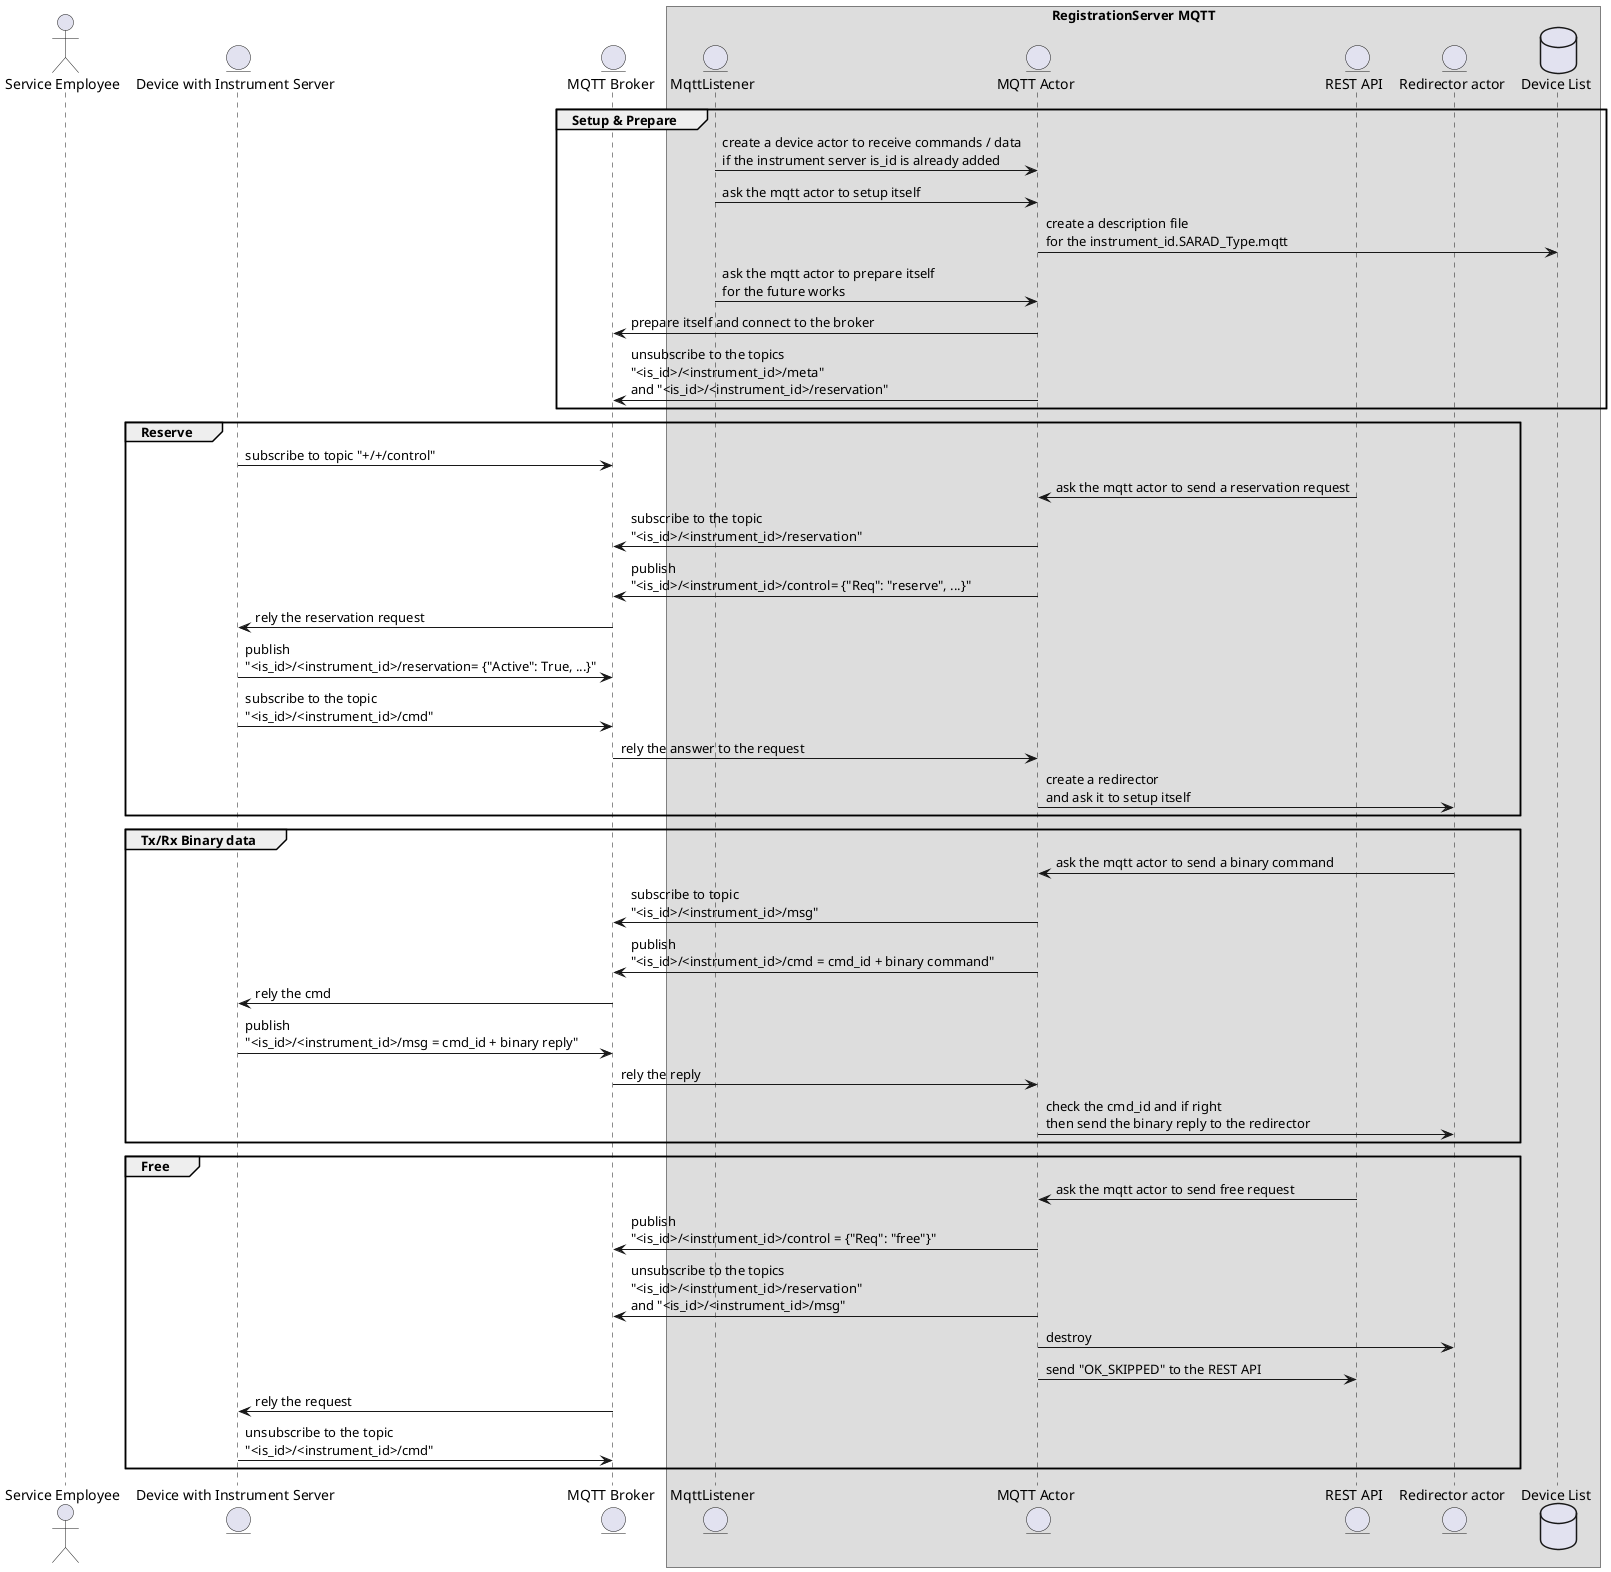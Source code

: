 @startuml
actor "Service Employee" as user
entity "Device with Instrument Server" as is_mqtt
entity "MQTT Broker" as broker
box "RegistrationServer MQTT"
entity "MqttListener" as listener
entity "MQTT Actor" as mqtt_actor
entity "REST API" as rest_api
entity "Redirector actor" as redirector
database "Device List" as d_list
end box

group Setup & Prepare
    listener -> mqtt_actor : create a device actor to receive commands / data\nif the instrument server is_id is already added
    listener -> mqtt_actor : ask the mqtt actor to setup itself
    mqtt_actor -> d_list : create a description file\nfor the instrument_id.SARAD_Type.mqtt
    listener -> mqtt_actor : ask the mqtt actor to prepare itself\nfor the future works
    mqtt_actor -> broker : prepare itself and connect to the broker
    mqtt_actor -> broker : unsubscribe to the topics\n"<is_id>/<instrument_id>/meta"\nand "<is_id>/<instrument_id>/reservation"
end

group Reserve
    is_mqtt -> broker : subscribe to topic "+/+/control"
    rest_api -> mqtt_actor : ask the mqtt actor to send a reservation request
    mqtt_actor -> broker : subscribe to the topic\n"<is_id>/<instrument_id>/reservation"
    mqtt_actor -> broker : publish\n"<is_id>/<instrument_id>/control= {"Req": "reserve", ...}"
    broker -> is_mqtt : rely the reservation request
    is_mqtt -> broker : publish\n"<is_id>/<instrument_id>/reservation= {"Active": True, ...}"
    is_mqtt -> broker : subscribe to the topic\n"<is_id>/<instrument_id>/cmd"
    broker -> mqtt_actor : rely the answer to the request
    mqtt_actor -> redirector : create a redirector\nand ask it to setup itself
end

group Tx/Rx Binary data
    redirector -> mqtt_actor : ask the mqtt actor to send a binary command
    mqtt_actor -> broker : subscribe to topic\n"<is_id>/<instrument_id>/msg"
    mqtt_actor -> broker : publish\n"<is_id>/<instrument_id>/cmd = cmd_id + binary command"
    broker -> is_mqtt : rely the cmd
    is_mqtt -> broker : publish\n"<is_id>/<instrument_id>/msg = cmd_id + binary reply"
    broker -> mqtt_actor : rely the reply
    mqtt_actor -> redirector : check the cmd_id and if right\nthen send the binary reply to the redirector
end

group Free
    rest_api -> mqtt_actor : ask the mqtt actor to send free request
    mqtt_actor -> broker : publish\n"<is_id>/<instrument_id>/control = {"Req": "free"}"
    mqtt_actor -> broker : unsubscribe to the topics\n"<is_id>/<instrument_id>/reservation"\nand "<is_id>/<instrument_id>/msg"
    mqtt_actor -> redirector : destroy
    mqtt_actor -> rest_api : send "OK_SKIPPED" to the REST API
    broker -> is_mqtt : rely the request
    is_mqtt -> broker : unsubscribe to the topic\n"<is_id>/<instrument_id>/cmd"
end

@enduml
